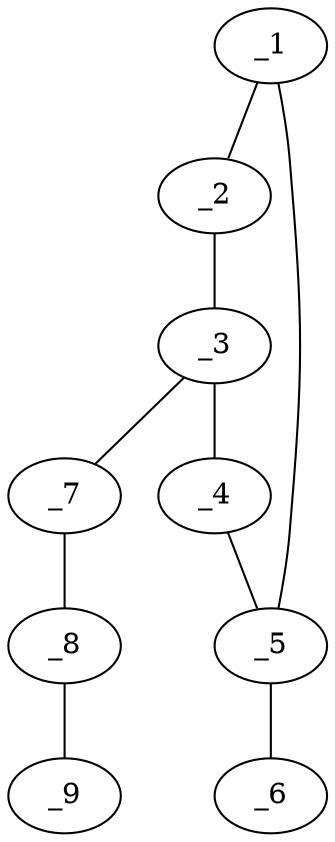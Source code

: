 graph molid695648 {
	_1	 [charge=0,
		chem=2,
		symbol="O  ",
		x="3.5878",
		y="-1.6149"];
	_2	 [charge=0,
		chem=1,
		symbol="C  ",
		x="3.8968",
		y="-0.6639"];
	_1 -- _2	 [valence=1];
	_5	 [charge=0,
		chem=5,
		symbol="S  ",
		x="2.5878",
		y="-1.6149"];
	_1 -- _5	 [valence=1];
	_3	 [charge=0,
		chem=1,
		symbol="C  ",
		x="3.0878",
		y="-0.0761"];
	_2 -- _3	 [valence=1];
	_4	 [charge=0,
		chem=2,
		symbol="O  ",
		x="2.2788",
		y="-0.6639"];
	_3 -- _4	 [valence=1];
	_7	 [charge=0,
		chem=1,
		symbol="C  ",
		x="3.0878",
		y="0.9239"];
	_3 -- _7	 [valence=1];
	_4 -- _5	 [valence=1];
	_6	 [charge=0,
		chem=2,
		symbol="O  ",
		x=2,
		y="-2.4239"];
	_5 -- _6	 [valence=2];
	_8	 [charge=0,
		chem=1,
		symbol="C  ",
		x="3.9538",
		y="1.4239"];
	_7 -- _8	 [valence=1];
	_9	 [charge=0,
		chem=7,
		symbol="Cl ",
		x="3.9538",
		y="2.4239"];
	_8 -- _9	 [valence=1];
}
